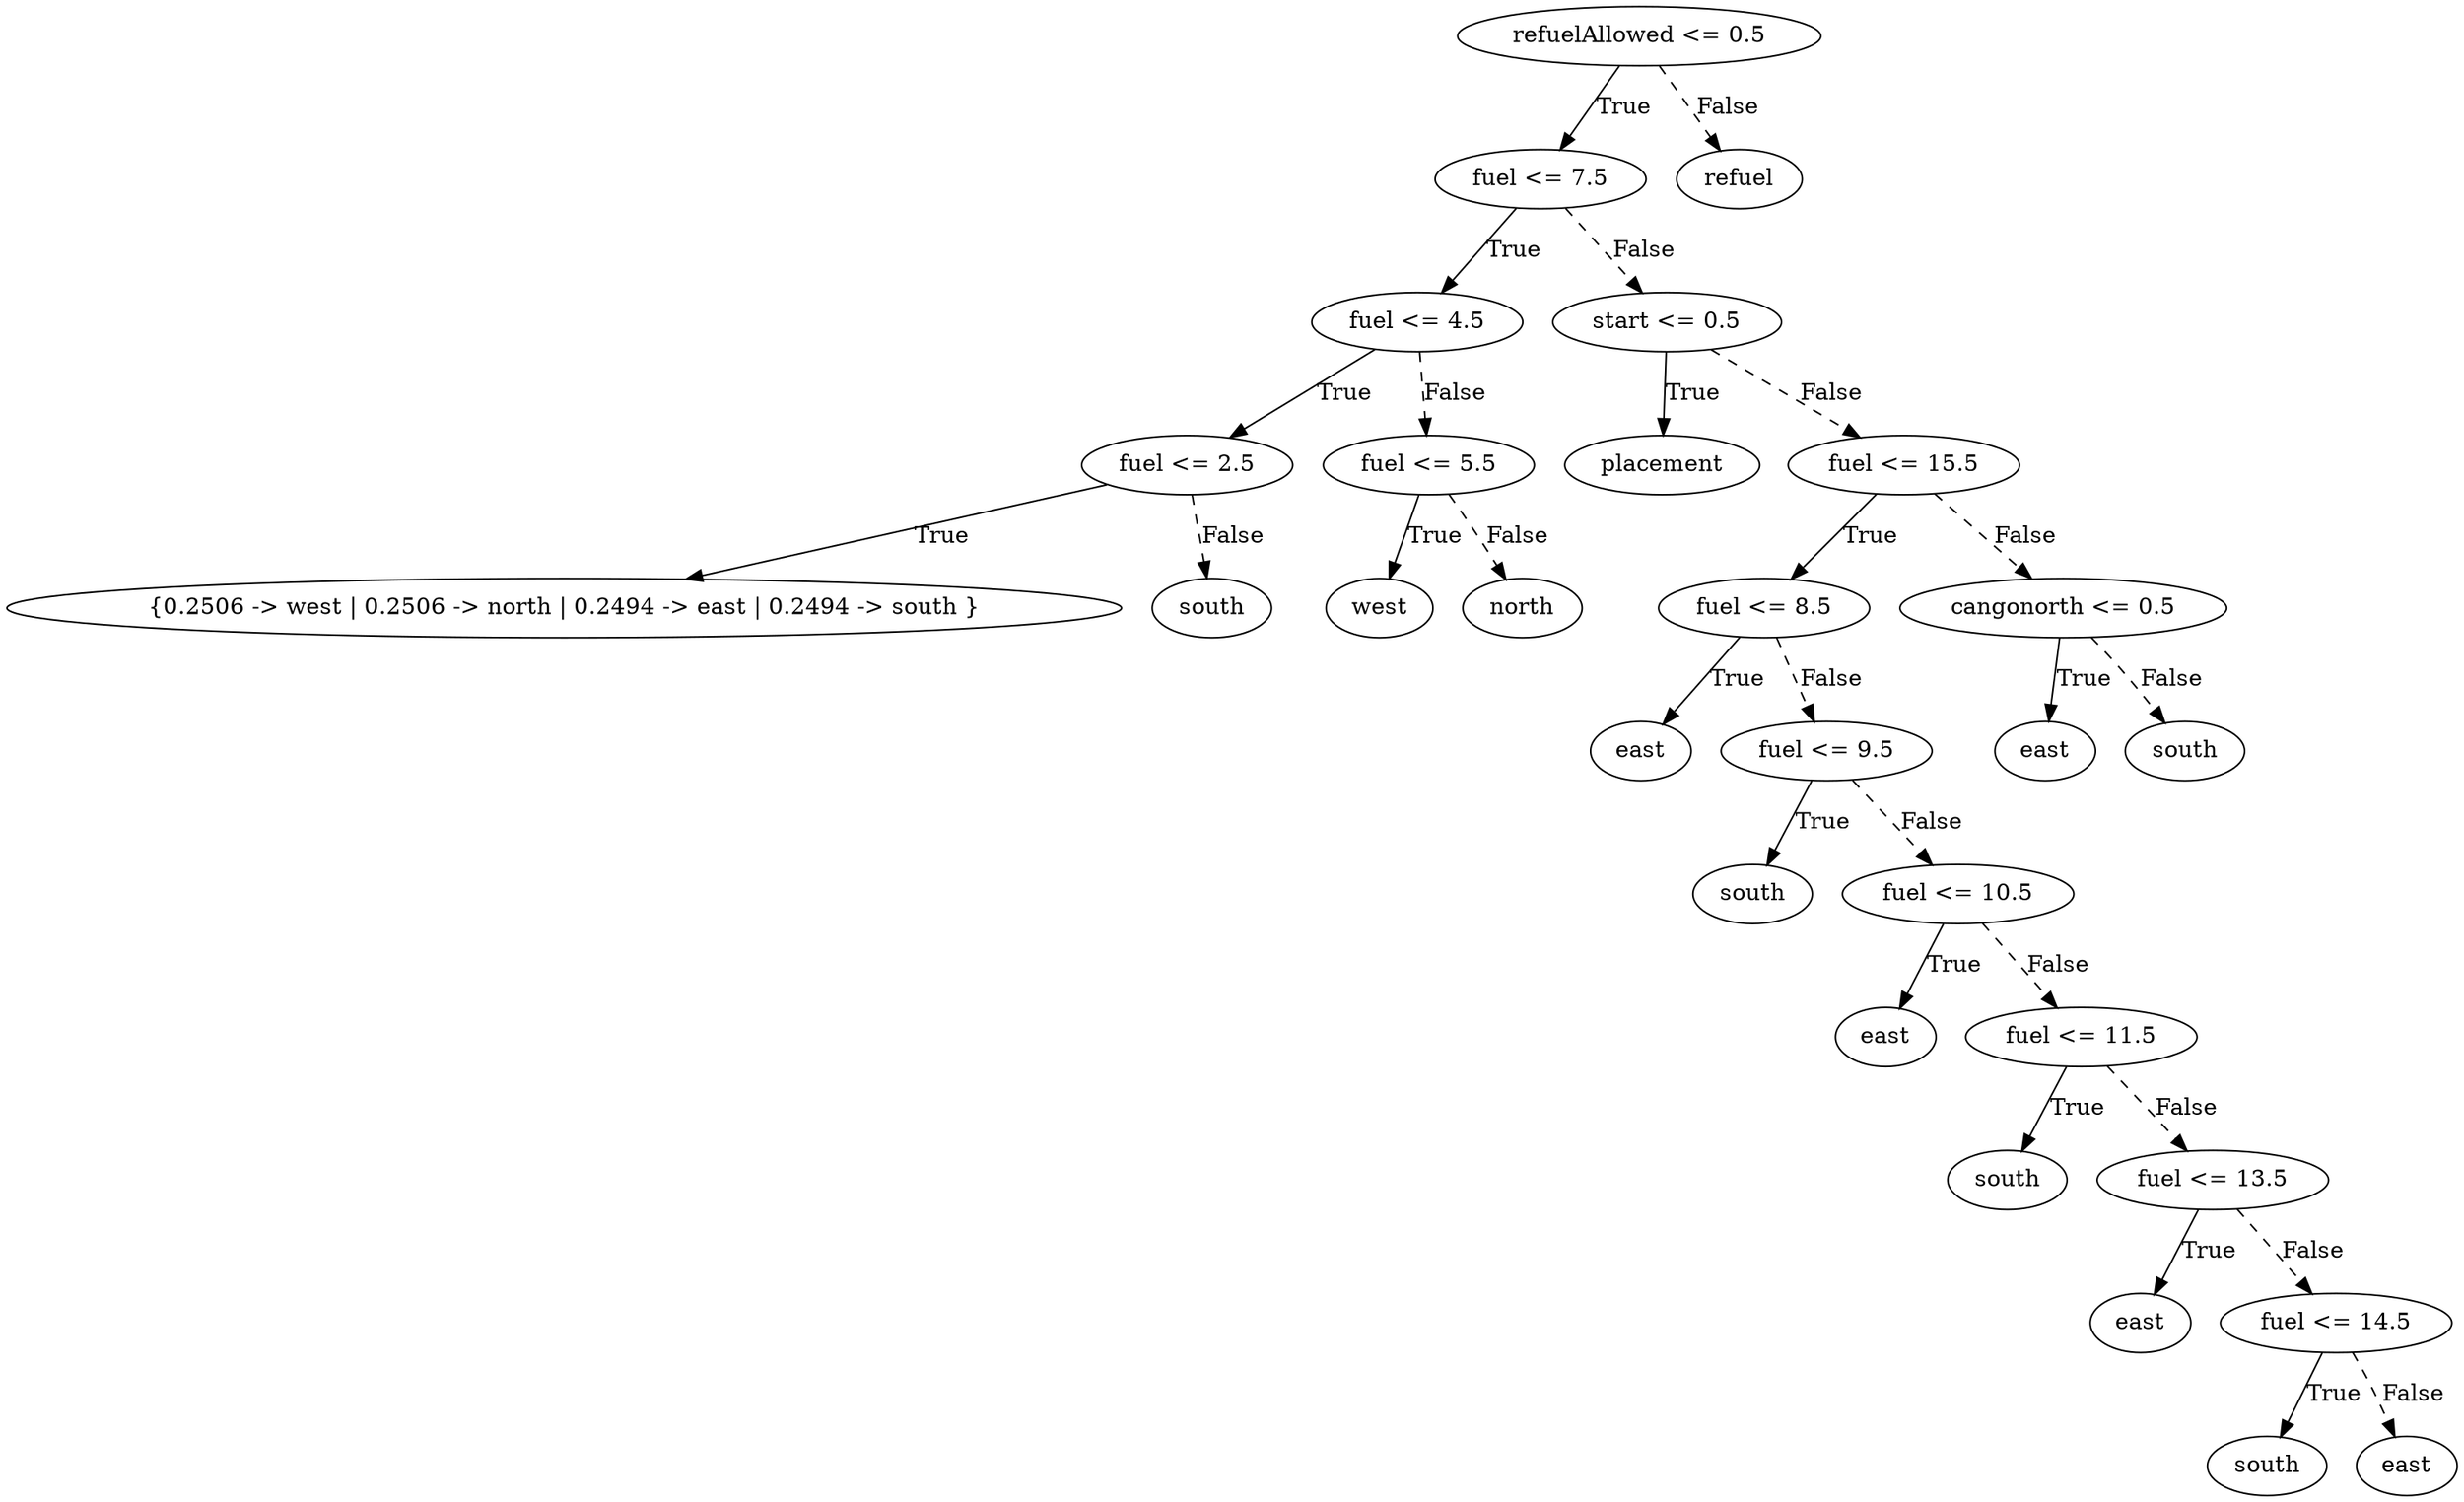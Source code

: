 digraph {
0 [label="refuelAllowed <= 0.5"];
1 [label="fuel <= 7.5"];
2 [label="fuel <= 4.5"];
3 [label="fuel <= 2.5"];
4 [label="{0.2506 -> west | 0.2506 -> north | 0.2494 -> east | 0.2494 -> south }"];
3 -> 4 [label="True"];
5 [label="south"];
3 -> 5 [style="dashed", label="False"];
2 -> 3 [label="True"];
6 [label="fuel <= 5.5"];
7 [label="west"];
6 -> 7 [label="True"];
8 [label="north"];
6 -> 8 [style="dashed", label="False"];
2 -> 6 [style="dashed", label="False"];
1 -> 2 [label="True"];
9 [label="start <= 0.5"];
10 [label="placement"];
9 -> 10 [label="True"];
11 [label="fuel <= 15.5"];
12 [label="fuel <= 8.5"];
13 [label="east"];
12 -> 13 [label="True"];
14 [label="fuel <= 9.5"];
15 [label="south"];
14 -> 15 [label="True"];
16 [label="fuel <= 10.5"];
17 [label="east"];
16 -> 17 [label="True"];
18 [label="fuel <= 11.5"];
19 [label="south"];
18 -> 19 [label="True"];
20 [label="fuel <= 13.5"];
21 [label="east"];
20 -> 21 [label="True"];
22 [label="fuel <= 14.5"];
23 [label="south"];
22 -> 23 [label="True"];
24 [label="east"];
22 -> 24 [style="dashed", label="False"];
20 -> 22 [style="dashed", label="False"];
18 -> 20 [style="dashed", label="False"];
16 -> 18 [style="dashed", label="False"];
14 -> 16 [style="dashed", label="False"];
12 -> 14 [style="dashed", label="False"];
11 -> 12 [label="True"];
25 [label="cangonorth <= 0.5"];
26 [label="east"];
25 -> 26 [label="True"];
27 [label="south"];
25 -> 27 [style="dashed", label="False"];
11 -> 25 [style="dashed", label="False"];
9 -> 11 [style="dashed", label="False"];
1 -> 9 [style="dashed", label="False"];
0 -> 1 [label="True"];
28 [label="refuel"];
0 -> 28 [style="dashed", label="False"];

}